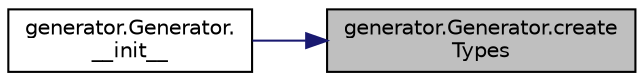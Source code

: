 digraph "generator.Generator.createTypes"
{
 // LATEX_PDF_SIZE
  edge [fontname="Helvetica",fontsize="10",labelfontname="Helvetica",labelfontsize="10"];
  node [fontname="Helvetica",fontsize="10",shape=record];
  rankdir="RL";
  Node1 [label="generator.Generator.create\lTypes",height=0.2,width=0.4,color="black", fillcolor="grey75", style="filled", fontcolor="black",tooltip=" "];
  Node1 -> Node2 [dir="back",color="midnightblue",fontsize="10",style="solid",fontname="Helvetica"];
  Node2 [label="generator.Generator.\l__init__",height=0.2,width=0.4,color="black", fillcolor="white", style="filled",URL="$classgenerator_1_1Generator.html#a2aa8837803e7bffd62f976b077343a8d",tooltip=" "];
}
